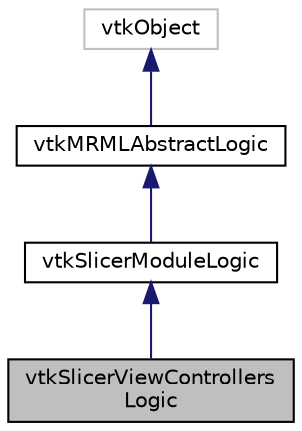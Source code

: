 digraph "vtkSlicerViewControllersLogic"
{
  bgcolor="transparent";
  edge [fontname="Helvetica",fontsize="10",labelfontname="Helvetica",labelfontsize="10"];
  node [fontname="Helvetica",fontsize="10",shape=record];
  Node0 [label="vtkSlicerViewControllers\lLogic",height=0.2,width=0.4,color="black", fillcolor="grey75", style="filled", fontcolor="black"];
  Node1 -> Node0 [dir="back",color="midnightblue",fontsize="10",style="solid",fontname="Helvetica"];
  Node1 [label="vtkSlicerModuleLogic",height=0.2,width=0.4,color="black",URL="$classvtkSlicerModuleLogic.html"];
  Node2 -> Node1 [dir="back",color="midnightblue",fontsize="10",style="solid",fontname="Helvetica"];
  Node2 [label="vtkMRMLAbstractLogic",height=0.2,width=0.4,color="black",URL="$classvtkMRMLAbstractLogic.html",tooltip="Superclass for MRML logic classes. "];
  Node3 -> Node2 [dir="back",color="midnightblue",fontsize="10",style="solid",fontname="Helvetica"];
  Node3 [label="vtkObject",height=0.2,width=0.4,color="grey75"];
}
